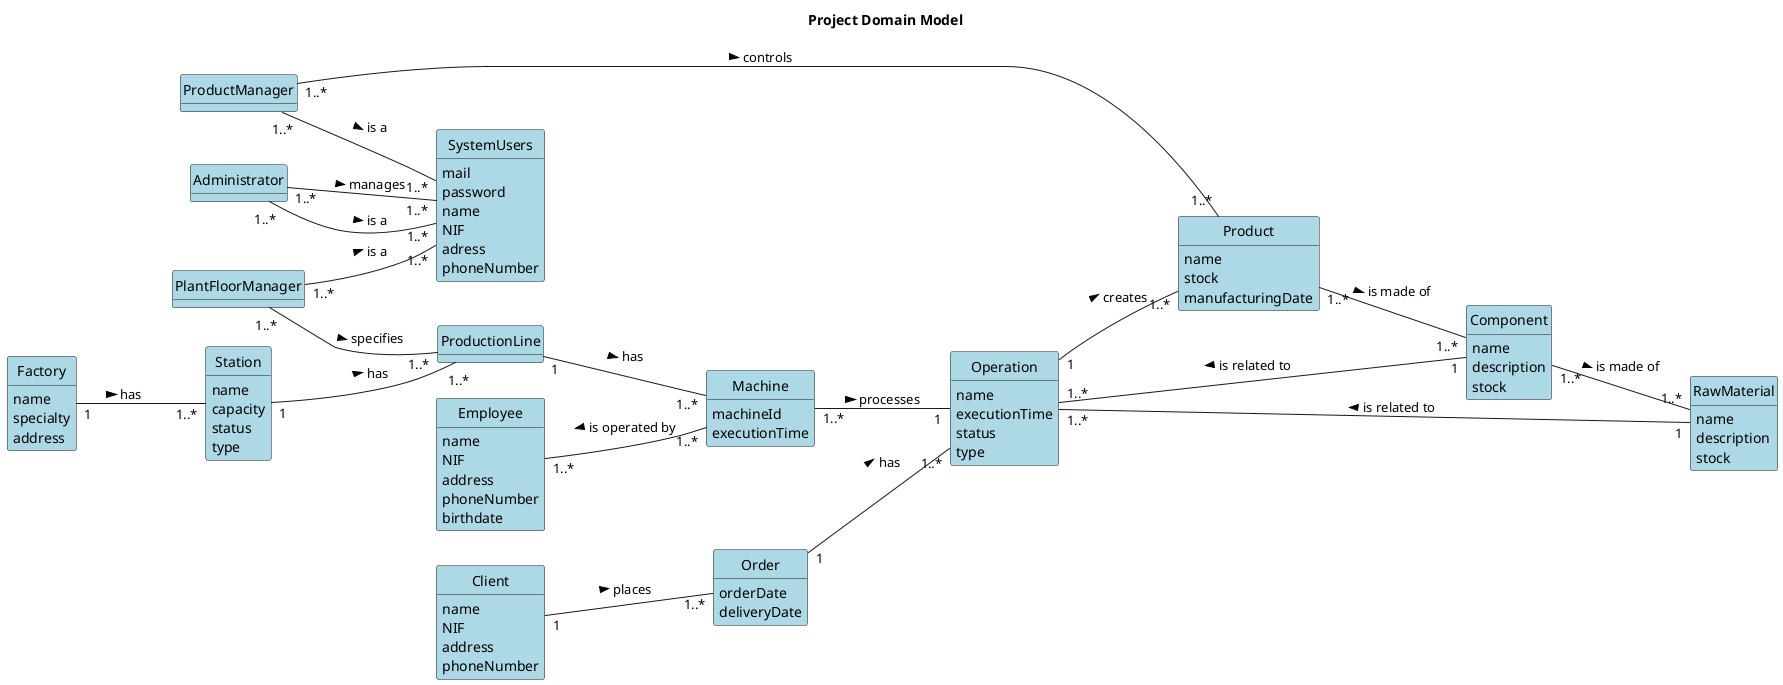 @startuml
skinparam classBackgroundColor #ADD8E6
skinparam packageStyle rectangle
skinparam shadowing false
skinparam classAttributeIconSize 0
hide circle
hide methods
left to right direction

title Project Domain Model

class ProductionLine{

}
class Administrator{

}
class SystemUsers{
    mail
    password
    name
    NIF
    adress
    phoneNumber
}
class PlantFloorManager{

}
class ProductManager{

}

class RawMaterial {
    name
    description
    stock
}

class Product {
    name
    stock
    manufacturingDate
}

class Component {
    name
    description
    stock
}

class Machine {
    machineId
    executionTime
}

class Employee {
    name
    NIF
    address
    phoneNumber
    birthdate
}

class Operation {
    name
    executionTime
    status
    type
}

class Station {
    name
    capacity
    status
    type
}

class Factory {
    name
    specialty
    address
}

class Order {
    product(s)
    orderDate
    deliveryDate
}

class Client {
    name
    NIF
    address
    phoneNumber
}

Administrator"1..*" -- "1..*" SystemUsers: is a >
ProductManager"1..*" -- "1..*" SystemUsers: is a >
PlantFloorManager"1..*" -- "1..*" SystemUsers: is a >
Administrator"1..*" -- "1..*" SystemUsers: manages >
PlantFloorManager"1..*" -- "1..*" ProductionLine: specifies >
ProductionLine "1" -- "1..*" Machine: has >
ProductManager "1..*" -- "1..*" Product: controls >
Component "1..*" -- "1..*" RawMaterial: is made of >
Product "1..*" -- "1..*" Component : is made of >
Component "1" -- "1..*" Operation : is related to >
RawMaterial "1" -- "1..*" Operation : is related to >
Operation "1" -- "1..*" Product : creates >
Order "1" -- "1..*" Operation : has >
'assumindo que não existem encomendas iguais
Client "1" -- "1..*" Order : places >
Machine "1..*" -- "1" Operation : processes >
Employee "1..*" -- "1..*" Machine : is operated by <
Station "1" -- "1..*" ProductionLine : has >
Factory "1" -- "1..*" Station : has >

@enduml
